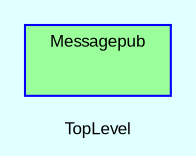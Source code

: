 digraph TopLevel {
    compound = true
    bgcolor = lightcyan1
    fontname = Arial
    fontsize = 8
    label = "TopLevel"
    node [
        fontname = Arial,
        fontsize = 8,
        color = black
    ]

    subgraph cluster_Messagepub {
        fillcolor = palegreen1
        URL = "classes/Messagepub.html"
        fontname = Arial
        color = blue
        label = "Messagepub"
        style = filled
        Messagepub [
            shape = plaintext,
            height = 0.01,
            width = 0.75,
            label = ""
        ]

    }

}

